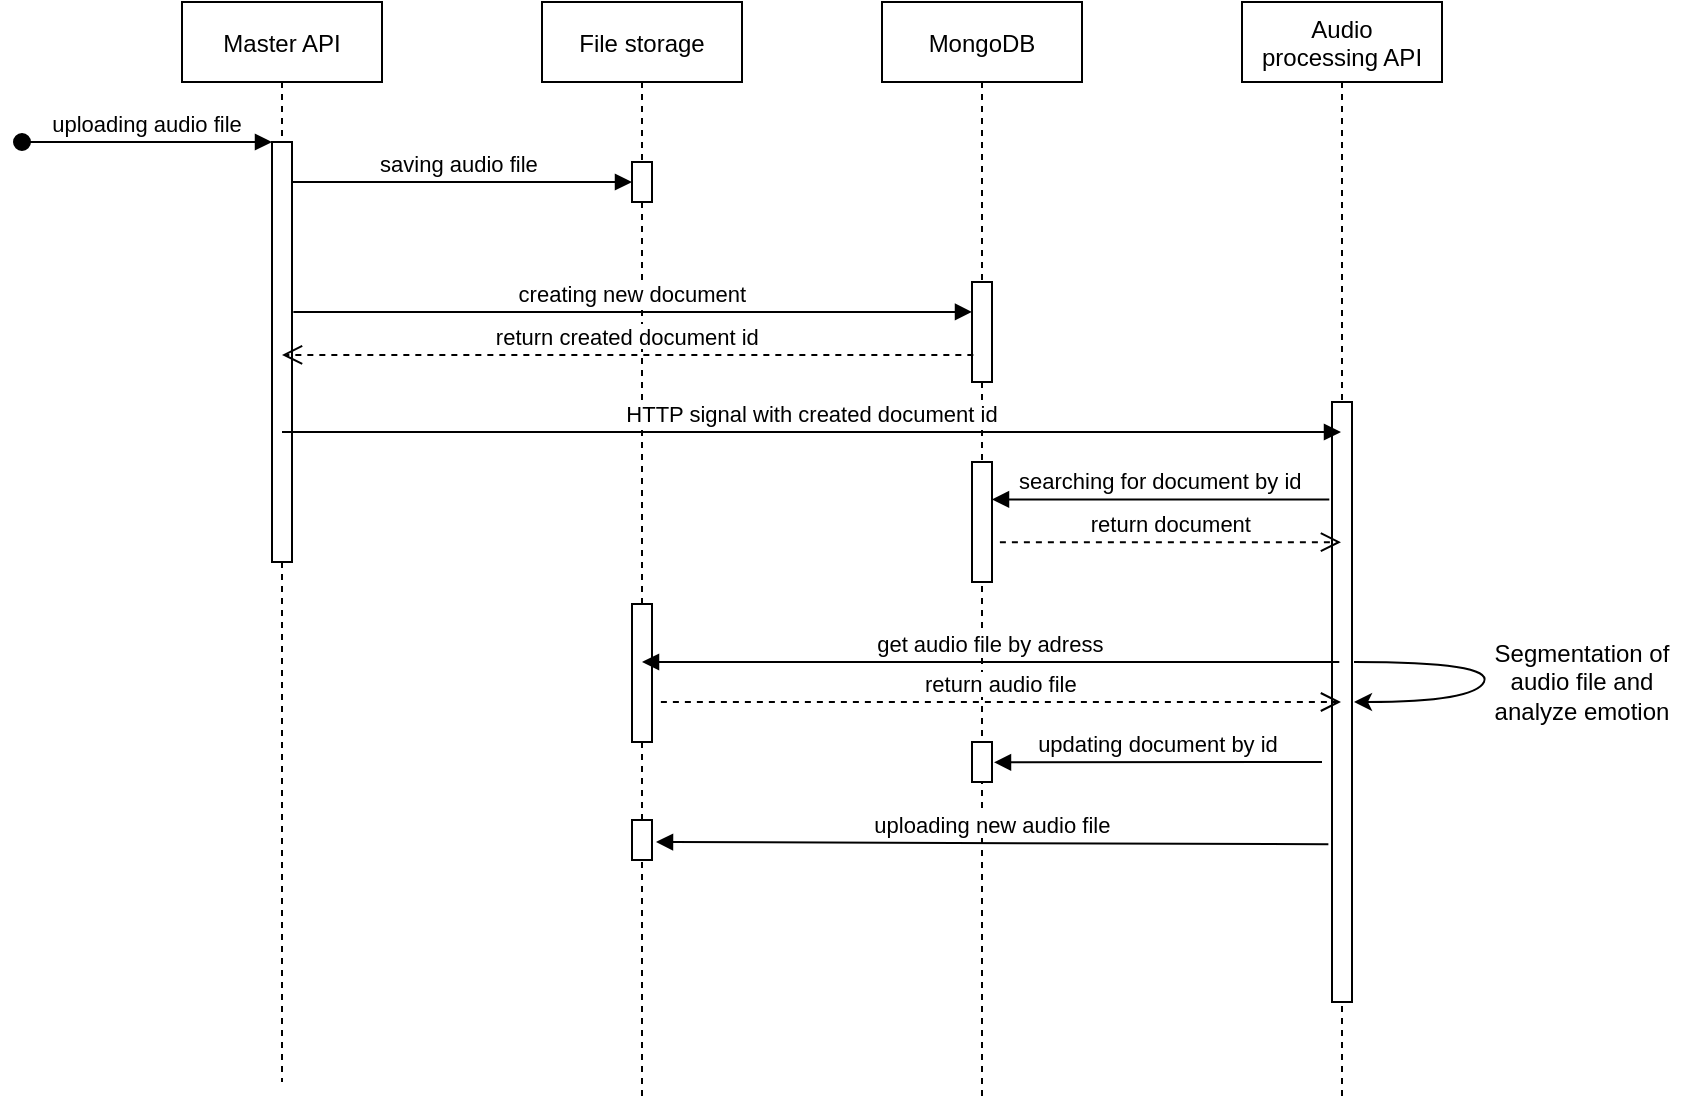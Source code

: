 <mxfile version="13.9.9" type="device"><diagram id="kgpKYQtTHZ0yAKxKKP6v" name="Page-1"><mxGraphModel dx="1490" dy="607" grid="1" gridSize="10" guides="1" tooltips="1" connect="1" arrows="1" fold="1" page="1" pageScale="1" pageWidth="850" pageHeight="1100" math="0" shadow="0"><root><mxCell id="0"/><mxCell id="1" parent="0"/><mxCell id="3nuBFxr9cyL0pnOWT2aG-1" value="Master API" style="shape=umlLifeline;perimeter=lifelinePerimeter;container=1;collapsible=0;recursiveResize=0;rounded=0;shadow=0;strokeWidth=1;" parent="1" vertex="1"><mxGeometry x="120" y="80" width="100" height="540" as="geometry"/></mxCell><mxCell id="3nuBFxr9cyL0pnOWT2aG-2" value="" style="points=[];perimeter=orthogonalPerimeter;rounded=0;shadow=0;strokeWidth=1;" parent="3nuBFxr9cyL0pnOWT2aG-1" vertex="1"><mxGeometry x="45" y="70" width="10" height="210" as="geometry"/></mxCell><mxCell id="3nuBFxr9cyL0pnOWT2aG-3" value="uploading audio file" style="verticalAlign=bottom;startArrow=oval;endArrow=block;startSize=8;shadow=0;strokeWidth=1;" parent="3nuBFxr9cyL0pnOWT2aG-1" target="3nuBFxr9cyL0pnOWT2aG-2" edge="1"><mxGeometry relative="1" as="geometry"><mxPoint x="-80" y="70" as="sourcePoint"/></mxGeometry></mxCell><mxCell id="3nuBFxr9cyL0pnOWT2aG-5" value="File storage" style="shape=umlLifeline;perimeter=lifelinePerimeter;container=1;collapsible=0;recursiveResize=0;rounded=0;shadow=0;strokeWidth=1;" parent="1" vertex="1"><mxGeometry x="300" y="80" width="100" height="550" as="geometry"/></mxCell><mxCell id="3nuBFxr9cyL0pnOWT2aG-6" value="" style="points=[];perimeter=orthogonalPerimeter;rounded=0;shadow=0;strokeWidth=1;" parent="3nuBFxr9cyL0pnOWT2aG-5" vertex="1"><mxGeometry x="45" y="80" width="10" height="20" as="geometry"/></mxCell><mxCell id="VEv9m6yxx3IJwlAwhHp2-74" value="" style="points=[];perimeter=orthogonalPerimeter;rounded=0;shadow=0;strokeWidth=1;" parent="3nuBFxr9cyL0pnOWT2aG-5" vertex="1"><mxGeometry x="45" y="301" width="10" height="69" as="geometry"/></mxCell><mxCell id="WeoZn8XrUetgw9XxnCxX-3" value="" style="points=[];perimeter=orthogonalPerimeter;rounded=0;shadow=0;strokeWidth=1;" vertex="1" parent="3nuBFxr9cyL0pnOWT2aG-5"><mxGeometry x="45" y="409" width="10" height="20" as="geometry"/></mxCell><mxCell id="3nuBFxr9cyL0pnOWT2aG-8" value="saving audio file " style="verticalAlign=bottom;endArrow=block;entryX=0;entryY=0;shadow=0;strokeWidth=1;" parent="1" edge="1"><mxGeometry relative="1" as="geometry"><mxPoint x="175" y="170.0" as="sourcePoint"/><mxPoint x="345" y="170.0" as="targetPoint"/></mxGeometry></mxCell><mxCell id="VEv9m6yxx3IJwlAwhHp2-56" value="Segmentation of audio file and&lt;br&gt;analyze emotion" style="text;html=1;strokeColor=none;fillColor=none;align=center;verticalAlign=middle;whiteSpace=wrap;rounded=0;" parent="1" vertex="1"><mxGeometry x="770" y="410" width="100" height="20" as="geometry"/></mxCell><mxCell id="VEv9m6yxx3IJwlAwhHp2-61" value="MongoDB" style="shape=umlLifeline;perimeter=lifelinePerimeter;container=1;collapsible=0;recursiveResize=0;rounded=0;shadow=0;strokeWidth=1;" parent="1" vertex="1"><mxGeometry x="470" y="80" width="100" height="550" as="geometry"/></mxCell><mxCell id="VEv9m6yxx3IJwlAwhHp2-62" value="" style="points=[];perimeter=orthogonalPerimeter;rounded=0;shadow=0;strokeWidth=1;" parent="VEv9m6yxx3IJwlAwhHp2-61" vertex="1"><mxGeometry x="45" y="140" width="10" height="50" as="geometry"/></mxCell><mxCell id="VEv9m6yxx3IJwlAwhHp2-72" value="" style="points=[];perimeter=orthogonalPerimeter;rounded=0;shadow=0;strokeWidth=1;" parent="VEv9m6yxx3IJwlAwhHp2-61" vertex="1"><mxGeometry x="45" y="230" width="10" height="60" as="geometry"/></mxCell><mxCell id="WeoZn8XrUetgw9XxnCxX-1" value="" style="points=[];perimeter=orthogonalPerimeter;rounded=0;shadow=0;strokeWidth=1;" vertex="1" parent="VEv9m6yxx3IJwlAwhHp2-61"><mxGeometry x="45" y="370" width="10" height="20" as="geometry"/></mxCell><mxCell id="VEv9m6yxx3IJwlAwhHp2-63" value="Audio&#10;processing API" style="shape=umlLifeline;perimeter=lifelinePerimeter;container=1;collapsible=0;recursiveResize=0;rounded=0;shadow=0;strokeWidth=1;" parent="1" vertex="1"><mxGeometry x="650" y="80" width="100" height="550" as="geometry"/></mxCell><mxCell id="VEv9m6yxx3IJwlAwhHp2-64" value="" style="points=[];perimeter=orthogonalPerimeter;rounded=0;shadow=0;strokeWidth=1;" parent="VEv9m6yxx3IJwlAwhHp2-63" vertex="1"><mxGeometry x="45" y="200" width="10" height="300" as="geometry"/></mxCell><mxCell id="VEv9m6yxx3IJwlAwhHp2-65" value="creating new document" style="verticalAlign=bottom;endArrow=block;shadow=0;strokeWidth=1;exitX=1.067;exitY=0.438;exitDx=0;exitDy=0;exitPerimeter=0;" parent="1" edge="1"><mxGeometry relative="1" as="geometry"><mxPoint x="175.67" y="234.98" as="sourcePoint"/><mxPoint x="515" y="234.98" as="targetPoint"/></mxGeometry></mxCell><mxCell id="VEv9m6yxx3IJwlAwhHp2-66" value="return created document id" style="verticalAlign=bottom;endArrow=open;dashed=1;endSize=8;exitX=0.067;exitY=0.729;shadow=0;strokeWidth=1;exitDx=0;exitDy=0;exitPerimeter=0;" parent="1" source="VEv9m6yxx3IJwlAwhHp2-62" target="3nuBFxr9cyL0pnOWT2aG-1" edge="1"><mxGeometry relative="1" as="geometry"><mxPoint x="347.9" y="260" as="targetPoint"/><mxPoint x="520" y="260" as="sourcePoint"/></mxGeometry></mxCell><mxCell id="VEv9m6yxx3IJwlAwhHp2-67" value="HTTP signal with created document id" style="verticalAlign=bottom;endArrow=block;shadow=0;strokeWidth=1;" parent="1" edge="1"><mxGeometry relative="1" as="geometry"><mxPoint x="170" y="295.0" as="sourcePoint"/><mxPoint x="699.5" y="295.0" as="targetPoint"/></mxGeometry></mxCell><mxCell id="VEv9m6yxx3IJwlAwhHp2-68" value="" style="curved=1;endArrow=classic;html=1;" parent="1" edge="1"><mxGeometry width="50" height="50" relative="1" as="geometry"><mxPoint x="706" y="410" as="sourcePoint"/><mxPoint x="706" y="430" as="targetPoint"/><Array as="points"><mxPoint x="776" y="410"/><mxPoint x="766" y="430"/></Array></mxGeometry></mxCell><mxCell id="VEv9m6yxx3IJwlAwhHp2-71" value="searching for document by id" style="verticalAlign=bottom;endArrow=block;shadow=0;strokeWidth=1;exitX=-0.135;exitY=0.457;exitDx=0;exitDy=0;exitPerimeter=0;" parent="1" edge="1"><mxGeometry relative="1" as="geometry"><mxPoint x="693.65" y="328.69" as="sourcePoint"/><mxPoint x="525" y="328.69" as="targetPoint"/></mxGeometry></mxCell><mxCell id="VEv9m6yxx3IJwlAwhHp2-73" value="return document" style="verticalAlign=bottom;endArrow=open;dashed=1;endSize=8;exitX=1.394;exitY=0.542;shadow=0;strokeWidth=1;exitDx=0;exitDy=0;exitPerimeter=0;" parent="1" target="VEv9m6yxx3IJwlAwhHp2-63" edge="1"><mxGeometry relative="1" as="geometry"><mxPoint x="689.88" y="351.05" as="targetPoint"/><mxPoint x="528.94" y="350.1" as="sourcePoint"/></mxGeometry></mxCell><mxCell id="VEv9m6yxx3IJwlAwhHp2-75" value="get audio file by adress" style="verticalAlign=bottom;endArrow=block;shadow=0;strokeWidth=1;exitX=-0.135;exitY=0.457;exitDx=0;exitDy=0;exitPerimeter=0;" parent="1" edge="1"><mxGeometry relative="1" as="geometry"><mxPoint x="698.65" y="410.0" as="sourcePoint"/><mxPoint x="350" y="410" as="targetPoint"/></mxGeometry></mxCell><mxCell id="VEv9m6yxx3IJwlAwhHp2-77" value="return audio file" style="verticalAlign=bottom;endArrow=open;dashed=1;endSize=8;exitX=1.394;exitY=0.542;shadow=0;strokeWidth=1;exitDx=0;exitDy=0;exitPerimeter=0;" parent="1" target="VEv9m6yxx3IJwlAwhHp2-63" edge="1"><mxGeometry relative="1" as="geometry"><mxPoint x="530" y="430.0" as="targetPoint"/><mxPoint x="359.44" y="430.0" as="sourcePoint"/></mxGeometry></mxCell><mxCell id="WeoZn8XrUetgw9XxnCxX-2" value="updating document by id" style="verticalAlign=bottom;endArrow=block;shadow=0;strokeWidth=1;entryX=1.1;entryY=0.507;entryDx=0;entryDy=0;entryPerimeter=0;" edge="1" parent="1" target="WeoZn8XrUetgw9XxnCxX-1"><mxGeometry relative="1" as="geometry"><mxPoint x="690" y="460" as="sourcePoint"/><mxPoint x="530" y="480" as="targetPoint"/></mxGeometry></mxCell><mxCell id="WeoZn8XrUetgw9XxnCxX-4" value="uploading new audio file" style="verticalAlign=bottom;endArrow=block;shadow=0;strokeWidth=1;exitX=-0.18;exitY=0.737;exitDx=0;exitDy=0;exitPerimeter=0;" edge="1" parent="1" source="VEv9m6yxx3IJwlAwhHp2-64"><mxGeometry relative="1" as="geometry"><mxPoint x="690.5" y="500.0" as="sourcePoint"/><mxPoint x="357" y="500" as="targetPoint"/></mxGeometry></mxCell></root></mxGraphModel></diagram></mxfile>